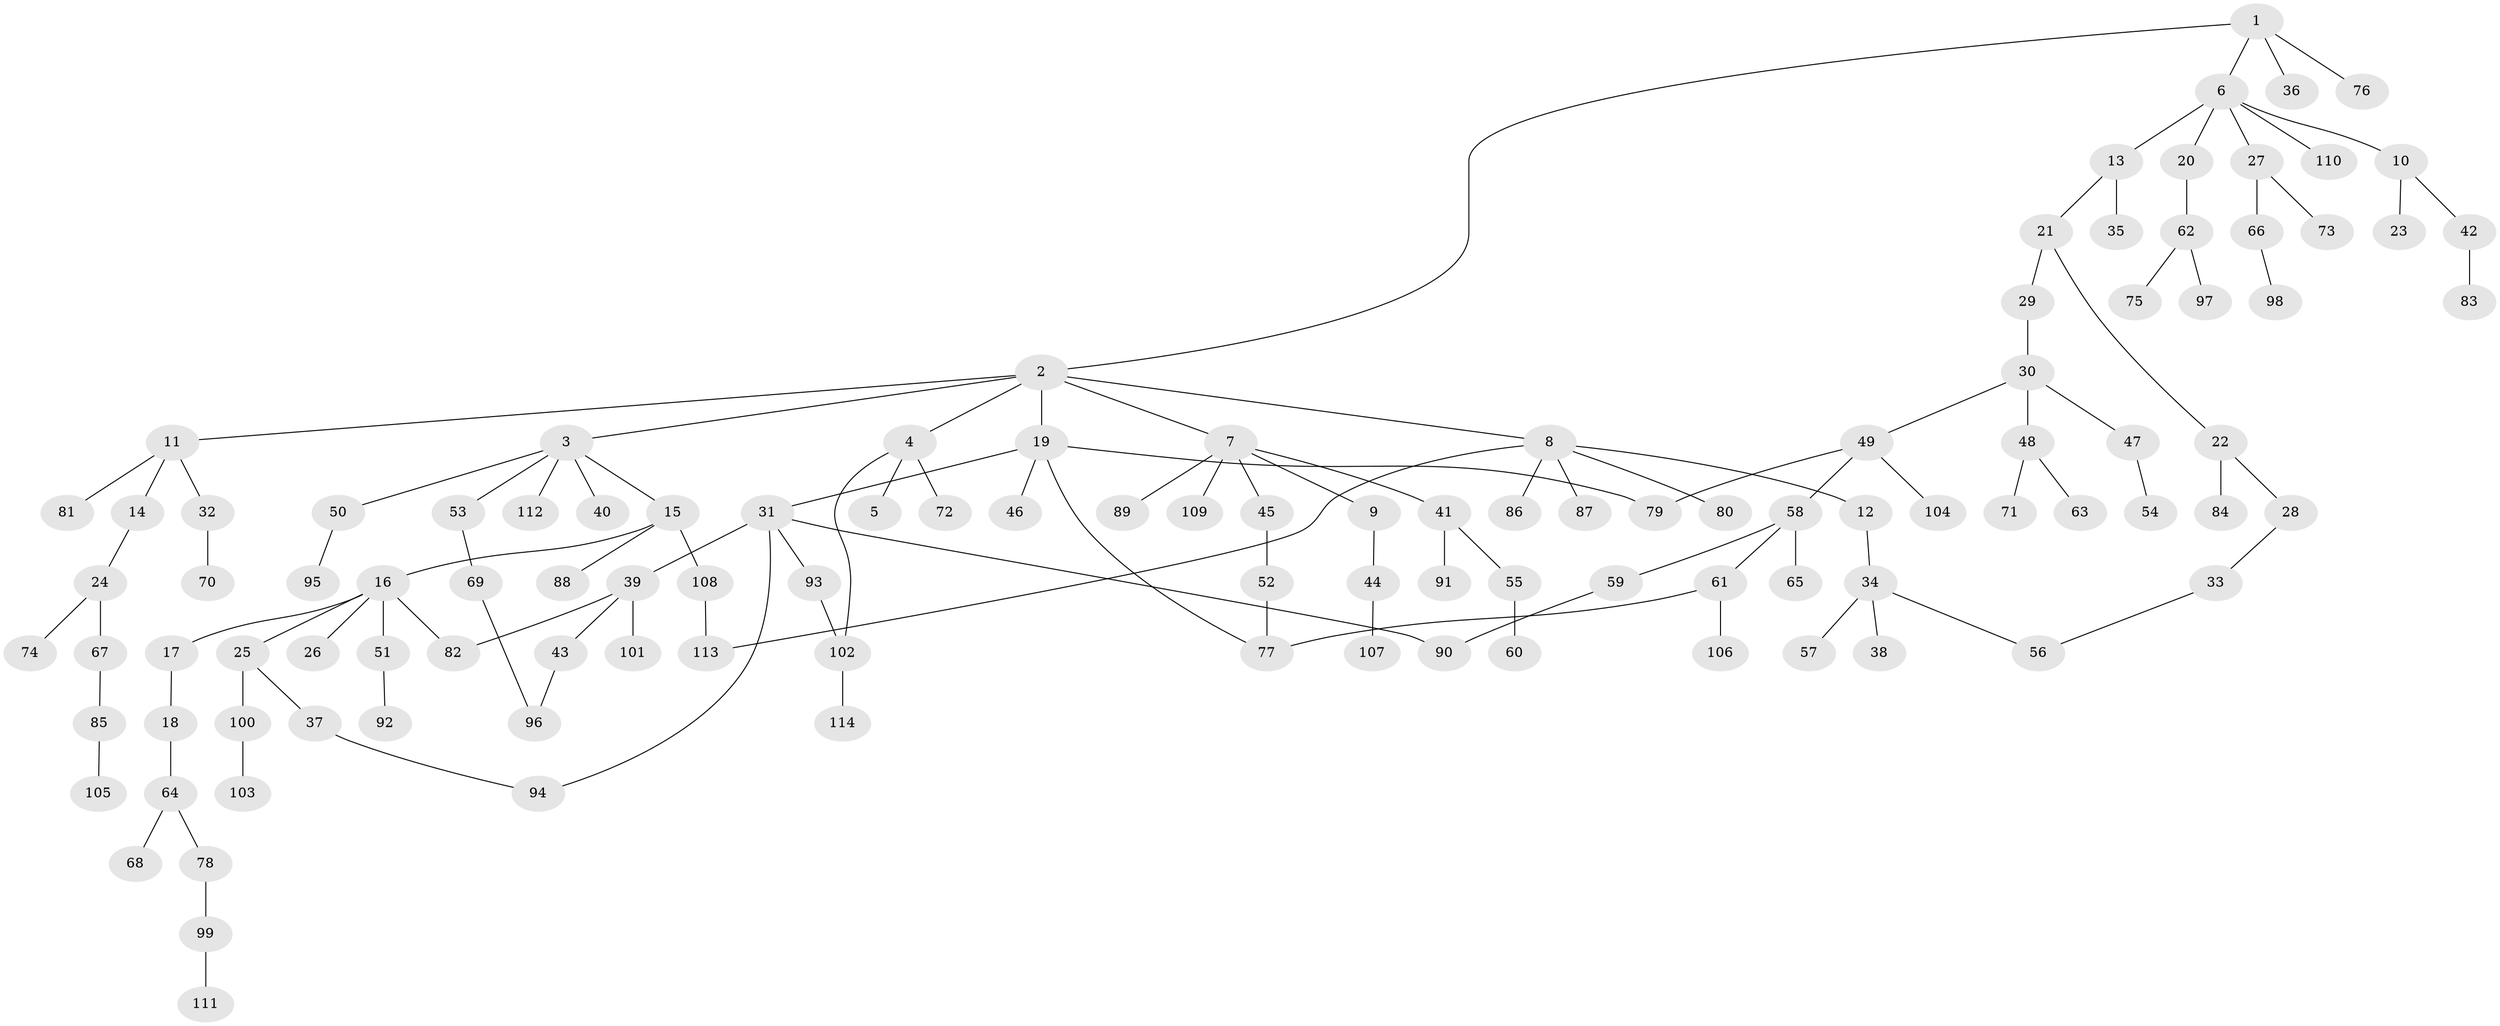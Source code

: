 // Generated by graph-tools (version 1.1) at 2025/42/03/09/25 04:42:24]
// undirected, 114 vertices, 123 edges
graph export_dot {
graph [start="1"]
  node [color=gray90,style=filled];
  1;
  2;
  3;
  4;
  5;
  6;
  7;
  8;
  9;
  10;
  11;
  12;
  13;
  14;
  15;
  16;
  17;
  18;
  19;
  20;
  21;
  22;
  23;
  24;
  25;
  26;
  27;
  28;
  29;
  30;
  31;
  32;
  33;
  34;
  35;
  36;
  37;
  38;
  39;
  40;
  41;
  42;
  43;
  44;
  45;
  46;
  47;
  48;
  49;
  50;
  51;
  52;
  53;
  54;
  55;
  56;
  57;
  58;
  59;
  60;
  61;
  62;
  63;
  64;
  65;
  66;
  67;
  68;
  69;
  70;
  71;
  72;
  73;
  74;
  75;
  76;
  77;
  78;
  79;
  80;
  81;
  82;
  83;
  84;
  85;
  86;
  87;
  88;
  89;
  90;
  91;
  92;
  93;
  94;
  95;
  96;
  97;
  98;
  99;
  100;
  101;
  102;
  103;
  104;
  105;
  106;
  107;
  108;
  109;
  110;
  111;
  112;
  113;
  114;
  1 -- 2;
  1 -- 6;
  1 -- 36;
  1 -- 76;
  2 -- 3;
  2 -- 4;
  2 -- 7;
  2 -- 8;
  2 -- 11;
  2 -- 19;
  3 -- 15;
  3 -- 40;
  3 -- 50;
  3 -- 53;
  3 -- 112;
  4 -- 5;
  4 -- 72;
  4 -- 102;
  6 -- 10;
  6 -- 13;
  6 -- 20;
  6 -- 27;
  6 -- 110;
  7 -- 9;
  7 -- 41;
  7 -- 45;
  7 -- 89;
  7 -- 109;
  8 -- 12;
  8 -- 80;
  8 -- 86;
  8 -- 87;
  8 -- 113;
  9 -- 44;
  10 -- 23;
  10 -- 42;
  11 -- 14;
  11 -- 32;
  11 -- 81;
  12 -- 34;
  13 -- 21;
  13 -- 35;
  14 -- 24;
  15 -- 16;
  15 -- 88;
  15 -- 108;
  16 -- 17;
  16 -- 25;
  16 -- 26;
  16 -- 51;
  16 -- 82;
  17 -- 18;
  18 -- 64;
  19 -- 31;
  19 -- 46;
  19 -- 79;
  19 -- 77;
  20 -- 62;
  21 -- 22;
  21 -- 29;
  22 -- 28;
  22 -- 84;
  24 -- 67;
  24 -- 74;
  25 -- 37;
  25 -- 100;
  27 -- 66;
  27 -- 73;
  28 -- 33;
  29 -- 30;
  30 -- 47;
  30 -- 48;
  30 -- 49;
  31 -- 39;
  31 -- 90;
  31 -- 93;
  31 -- 94;
  32 -- 70;
  33 -- 56;
  34 -- 38;
  34 -- 56;
  34 -- 57;
  37 -- 94;
  39 -- 43;
  39 -- 101;
  39 -- 82;
  41 -- 55;
  41 -- 91;
  42 -- 83;
  43 -- 96;
  44 -- 107;
  45 -- 52;
  47 -- 54;
  48 -- 63;
  48 -- 71;
  49 -- 58;
  49 -- 104;
  49 -- 79;
  50 -- 95;
  51 -- 92;
  52 -- 77;
  53 -- 69;
  55 -- 60;
  58 -- 59;
  58 -- 61;
  58 -- 65;
  59 -- 90;
  61 -- 106;
  61 -- 77;
  62 -- 75;
  62 -- 97;
  64 -- 68;
  64 -- 78;
  66 -- 98;
  67 -- 85;
  69 -- 96;
  78 -- 99;
  85 -- 105;
  93 -- 102;
  99 -- 111;
  100 -- 103;
  102 -- 114;
  108 -- 113;
}
